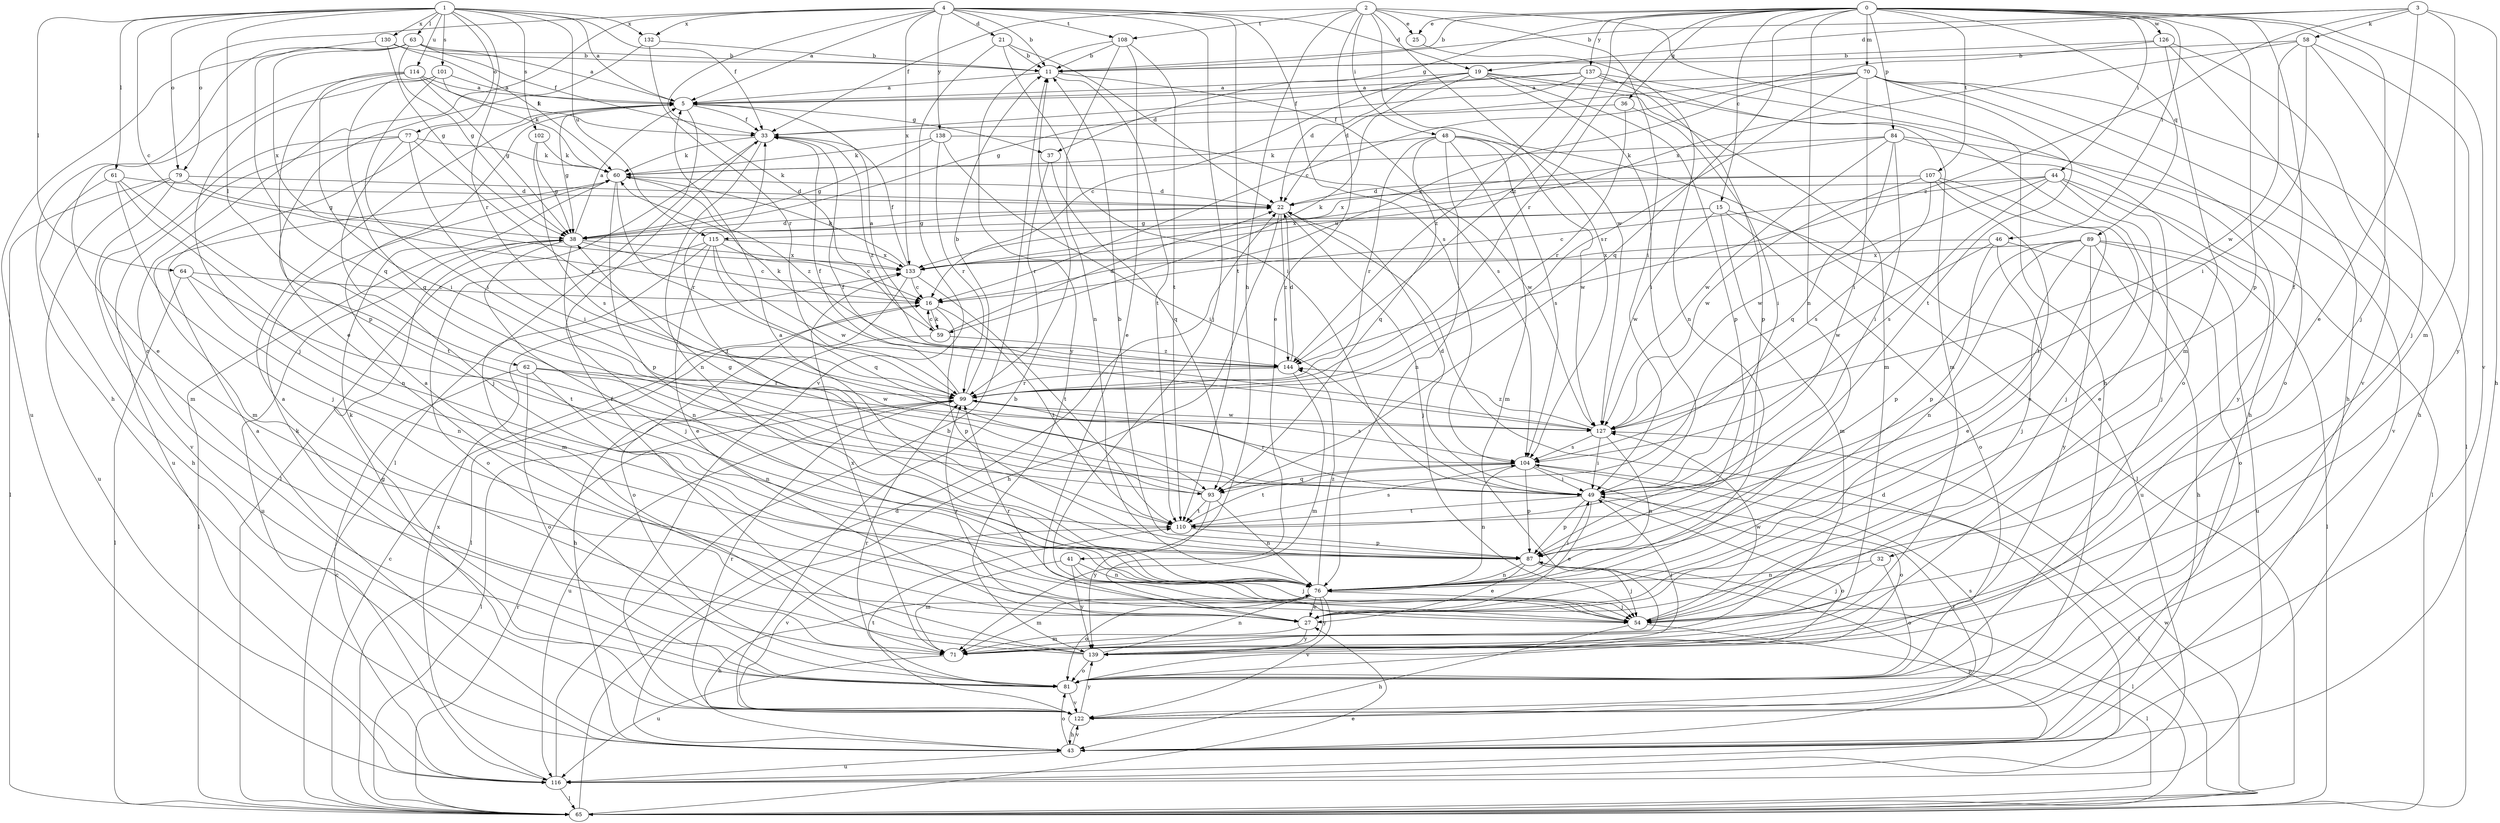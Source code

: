strict digraph  {
0;
1;
2;
3;
4;
5;
11;
15;
16;
19;
21;
22;
25;
27;
32;
33;
36;
37;
38;
41;
43;
44;
46;
48;
49;
54;
58;
59;
60;
61;
62;
63;
64;
65;
70;
71;
76;
77;
79;
81;
84;
87;
89;
93;
99;
101;
102;
104;
107;
108;
110;
114;
115;
116;
122;
126;
127;
130;
132;
133;
137;
138;
139;
144;
0 -> 11  [label=b];
0 -> 15  [label=c];
0 -> 25  [label=e];
0 -> 32  [label=f];
0 -> 36  [label=g];
0 -> 37  [label=g];
0 -> 44  [label=i];
0 -> 46  [label=i];
0 -> 54  [label=j];
0 -> 70  [label=m];
0 -> 76  [label=n];
0 -> 84  [label=p];
0 -> 87  [label=p];
0 -> 89  [label=q];
0 -> 93  [label=q];
0 -> 99  [label=r];
0 -> 107  [label=t];
0 -> 122  [label=v];
0 -> 126  [label=w];
0 -> 137  [label=y];
0 -> 144  [label=z];
1 -> 5  [label=a];
1 -> 16  [label=c];
1 -> 33  [label=f];
1 -> 61  [label=l];
1 -> 62  [label=l];
1 -> 63  [label=l];
1 -> 64  [label=l];
1 -> 77  [label=o];
1 -> 79  [label=o];
1 -> 99  [label=r];
1 -> 101  [label=s];
1 -> 102  [label=s];
1 -> 114  [label=u];
1 -> 115  [label=u];
1 -> 130  [label=x];
1 -> 132  [label=x];
2 -> 25  [label=e];
2 -> 27  [label=e];
2 -> 33  [label=f];
2 -> 41  [label=h];
2 -> 43  [label=h];
2 -> 48  [label=i];
2 -> 49  [label=i];
2 -> 104  [label=s];
2 -> 108  [label=t];
2 -> 127  [label=w];
3 -> 11  [label=b];
3 -> 19  [label=d];
3 -> 27  [label=e];
3 -> 43  [label=h];
3 -> 58  [label=k];
3 -> 71  [label=m];
3 -> 144  [label=z];
4 -> 5  [label=a];
4 -> 11  [label=b];
4 -> 19  [label=d];
4 -> 21  [label=d];
4 -> 54  [label=j];
4 -> 59  [label=k];
4 -> 79  [label=o];
4 -> 81  [label=o];
4 -> 104  [label=s];
4 -> 108  [label=t];
4 -> 110  [label=t];
4 -> 132  [label=x];
4 -> 133  [label=x];
4 -> 138  [label=y];
5 -> 33  [label=f];
5 -> 37  [label=g];
5 -> 38  [label=g];
5 -> 65  [label=l];
11 -> 5  [label=a];
11 -> 104  [label=s];
11 -> 110  [label=t];
15 -> 38  [label=g];
15 -> 71  [label=m];
15 -> 81  [label=o];
15 -> 115  [label=u];
15 -> 116  [label=u];
15 -> 127  [label=w];
16 -> 59  [label=k];
16 -> 81  [label=o];
16 -> 87  [label=p];
16 -> 110  [label=t];
19 -> 5  [label=a];
19 -> 16  [label=c];
19 -> 22  [label=d];
19 -> 49  [label=i];
19 -> 59  [label=k];
19 -> 71  [label=m];
19 -> 81  [label=o];
19 -> 87  [label=p];
21 -> 11  [label=b];
21 -> 22  [label=d];
21 -> 49  [label=i];
21 -> 122  [label=v];
22 -> 38  [label=g];
22 -> 43  [label=h];
22 -> 54  [label=j];
22 -> 144  [label=z];
25 -> 76  [label=n];
27 -> 71  [label=m];
27 -> 99  [label=r];
27 -> 139  [label=y];
32 -> 54  [label=j];
32 -> 76  [label=n];
32 -> 81  [label=o];
33 -> 60  [label=k];
33 -> 65  [label=l];
33 -> 76  [label=n];
33 -> 144  [label=z];
36 -> 33  [label=f];
36 -> 49  [label=i];
36 -> 99  [label=r];
37 -> 93  [label=q];
37 -> 99  [label=r];
38 -> 5  [label=a];
38 -> 16  [label=c];
38 -> 22  [label=d];
38 -> 54  [label=j];
38 -> 65  [label=l];
38 -> 76  [label=n];
38 -> 116  [label=u];
38 -> 133  [label=x];
41 -> 54  [label=j];
41 -> 71  [label=m];
41 -> 76  [label=n];
41 -> 139  [label=y];
43 -> 5  [label=a];
43 -> 81  [label=o];
43 -> 116  [label=u];
43 -> 122  [label=v];
44 -> 16  [label=c];
44 -> 22  [label=d];
44 -> 27  [label=e];
44 -> 54  [label=j];
44 -> 65  [label=l];
44 -> 104  [label=s];
44 -> 127  [label=w];
46 -> 27  [label=e];
46 -> 81  [label=o];
46 -> 87  [label=p];
46 -> 127  [label=w];
46 -> 133  [label=x];
48 -> 60  [label=k];
48 -> 65  [label=l];
48 -> 71  [label=m];
48 -> 76  [label=n];
48 -> 93  [label=q];
48 -> 99  [label=r];
48 -> 104  [label=s];
48 -> 127  [label=w];
49 -> 22  [label=d];
49 -> 27  [label=e];
49 -> 81  [label=o];
49 -> 87  [label=p];
49 -> 99  [label=r];
49 -> 110  [label=t];
54 -> 43  [label=h];
54 -> 65  [label=l];
54 -> 99  [label=r];
54 -> 127  [label=w];
58 -> 11  [label=b];
58 -> 49  [label=i];
58 -> 54  [label=j];
58 -> 127  [label=w];
58 -> 133  [label=x];
58 -> 139  [label=y];
59 -> 5  [label=a];
59 -> 16  [label=c];
59 -> 22  [label=d];
59 -> 43  [label=h];
59 -> 144  [label=z];
60 -> 22  [label=d];
60 -> 71  [label=m];
60 -> 87  [label=p];
60 -> 99  [label=r];
60 -> 144  [label=z];
61 -> 22  [label=d];
61 -> 43  [label=h];
61 -> 54  [label=j];
61 -> 76  [label=n];
61 -> 110  [label=t];
62 -> 76  [label=n];
62 -> 81  [label=o];
62 -> 99  [label=r];
62 -> 116  [label=c];
62 -> 127  [label=w];
63 -> 5  [label=a];
63 -> 11  [label=b];
63 -> 33  [label=f];
63 -> 38  [label=g];
63 -> 43  [label=h];
63 -> 93  [label=q];
63 -> 133  [label=x];
64 -> 16  [label=c];
64 -> 65  [label=l];
64 -> 76  [label=n];
64 -> 110  [label=t];
65 -> 16  [label=c];
65 -> 22  [label=d];
65 -> 27  [label=e];
65 -> 99  [label=r];
65 -> 127  [label=w];
70 -> 5  [label=a];
70 -> 16  [label=c];
70 -> 22  [label=d];
70 -> 43  [label=h];
70 -> 49  [label=i];
70 -> 65  [label=l];
70 -> 81  [label=o];
70 -> 99  [label=r];
70 -> 110  [label=t];
71 -> 116  [label=u];
71 -> 133  [label=x];
76 -> 27  [label=e];
76 -> 43  [label=h];
76 -> 49  [label=i];
76 -> 54  [label=j];
76 -> 71  [label=m];
76 -> 81  [label=o];
76 -> 122  [label=v];
76 -> 139  [label=y];
76 -> 144  [label=z];
77 -> 49  [label=i];
77 -> 54  [label=j];
77 -> 60  [label=k];
77 -> 71  [label=m];
77 -> 99  [label=r];
77 -> 116  [label=u];
79 -> 22  [label=d];
79 -> 38  [label=g];
79 -> 65  [label=l];
79 -> 116  [label=u];
79 -> 122  [label=v];
81 -> 5  [label=a];
81 -> 60  [label=k];
81 -> 99  [label=r];
81 -> 122  [label=v];
84 -> 49  [label=i];
84 -> 60  [label=k];
84 -> 93  [label=q];
84 -> 122  [label=v];
84 -> 127  [label=w];
84 -> 133  [label=x];
84 -> 139  [label=y];
87 -> 5  [label=a];
87 -> 11  [label=b];
87 -> 27  [label=e];
87 -> 33  [label=f];
87 -> 54  [label=j];
87 -> 65  [label=l];
87 -> 76  [label=n];
89 -> 43  [label=h];
89 -> 54  [label=j];
89 -> 65  [label=l];
89 -> 76  [label=n];
89 -> 87  [label=p];
89 -> 116  [label=u];
89 -> 133  [label=x];
89 -> 139  [label=y];
93 -> 38  [label=g];
93 -> 76  [label=n];
93 -> 110  [label=t];
93 -> 139  [label=y];
99 -> 11  [label=b];
99 -> 33  [label=f];
99 -> 65  [label=l];
99 -> 104  [label=s];
99 -> 116  [label=u];
99 -> 127  [label=w];
101 -> 5  [label=a];
101 -> 49  [label=i];
101 -> 54  [label=j];
101 -> 60  [label=k];
101 -> 93  [label=q];
102 -> 38  [label=g];
102 -> 60  [label=k];
102 -> 104  [label=s];
104 -> 49  [label=i];
104 -> 65  [label=l];
104 -> 76  [label=n];
104 -> 81  [label=o];
104 -> 87  [label=p];
104 -> 93  [label=q];
104 -> 110  [label=t];
107 -> 22  [label=d];
107 -> 27  [label=e];
107 -> 54  [label=j];
107 -> 104  [label=s];
107 -> 110  [label=t];
107 -> 127  [label=w];
107 -> 133  [label=x];
108 -> 11  [label=b];
108 -> 27  [label=e];
108 -> 76  [label=n];
108 -> 110  [label=t];
108 -> 139  [label=y];
110 -> 87  [label=p];
110 -> 104  [label=s];
110 -> 122  [label=v];
114 -> 5  [label=a];
114 -> 27  [label=e];
114 -> 33  [label=f];
114 -> 38  [label=g];
114 -> 49  [label=i];
114 -> 87  [label=p];
115 -> 16  [label=c];
115 -> 27  [label=e];
115 -> 71  [label=m];
115 -> 81  [label=o];
115 -> 93  [label=q];
115 -> 127  [label=w];
115 -> 133  [label=x];
116 -> 11  [label=b];
116 -> 22  [label=d];
116 -> 65  [label=l];
116 -> 87  [label=p];
116 -> 133  [label=x];
122 -> 11  [label=b];
122 -> 38  [label=g];
122 -> 43  [label=h];
122 -> 49  [label=i];
122 -> 99  [label=r];
122 -> 104  [label=s];
122 -> 110  [label=t];
122 -> 139  [label=y];
126 -> 11  [label=b];
126 -> 16  [label=c];
126 -> 43  [label=h];
126 -> 71  [label=m];
126 -> 122  [label=v];
127 -> 33  [label=f];
127 -> 49  [label=i];
127 -> 76  [label=n];
127 -> 104  [label=s];
127 -> 144  [label=z];
130 -> 11  [label=b];
130 -> 38  [label=g];
130 -> 60  [label=k];
130 -> 116  [label=u];
132 -> 11  [label=b];
132 -> 27  [label=e];
132 -> 99  [label=r];
133 -> 16  [label=c];
133 -> 33  [label=f];
133 -> 60  [label=k];
133 -> 65  [label=l];
133 -> 110  [label=t];
137 -> 5  [label=a];
137 -> 33  [label=f];
137 -> 38  [label=g];
137 -> 43  [label=h];
137 -> 71  [label=m];
137 -> 87  [label=p];
137 -> 144  [label=z];
138 -> 38  [label=g];
138 -> 49  [label=i];
138 -> 60  [label=k];
138 -> 99  [label=r];
138 -> 127  [label=w];
139 -> 5  [label=a];
139 -> 33  [label=f];
139 -> 49  [label=i];
139 -> 60  [label=k];
139 -> 76  [label=n];
139 -> 81  [label=o];
144 -> 22  [label=d];
144 -> 60  [label=k];
144 -> 71  [label=m];
144 -> 99  [label=r];
}
